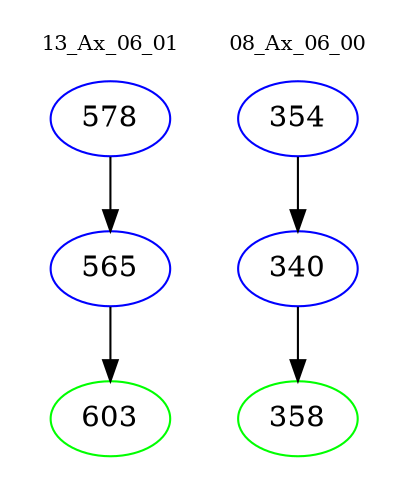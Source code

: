 digraph{
subgraph cluster_0 {
color = white
label = "13_Ax_06_01";
fontsize=10;
T0_578 [label="578", color="blue"]
T0_578 -> T0_565 [color="black"]
T0_565 [label="565", color="blue"]
T0_565 -> T0_603 [color="black"]
T0_603 [label="603", color="green"]
}
subgraph cluster_1 {
color = white
label = "08_Ax_06_00";
fontsize=10;
T1_354 [label="354", color="blue"]
T1_354 -> T1_340 [color="black"]
T1_340 [label="340", color="blue"]
T1_340 -> T1_358 [color="black"]
T1_358 [label="358", color="green"]
}
}
